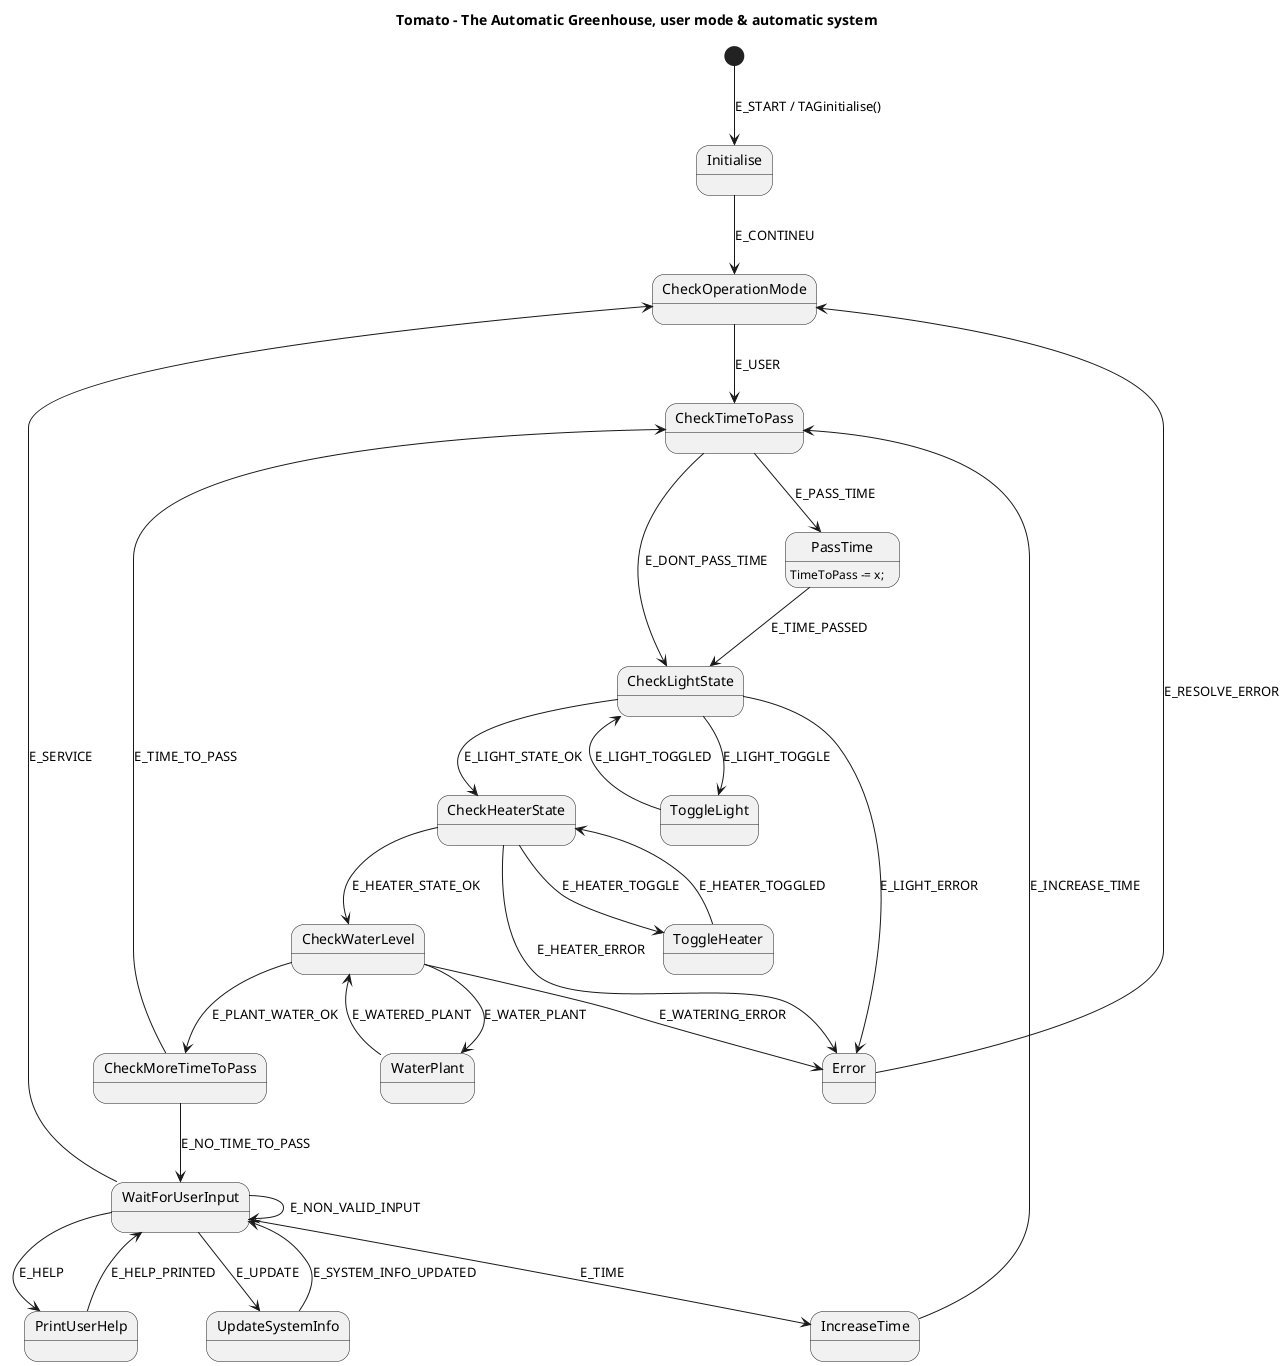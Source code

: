 @startuml

title Tomato - The Automatic Greenhouse, user mode & automatic system

[*] --> Initialise : E_START / TAGinitialise()
Initialise --> CheckOperationMode : E_CONTINEU

CheckOperationMode --> CheckTimeToPass : E_USER

Error --> CheckOperationMode : E_RESOLVE_ERROR

CheckTimeToPass --> PassTime : E_PASS_TIME
CheckTimeToPass --> CheckLightState : E_DONT_PASS_TIME
PassTime --> CheckLightState : E_TIME_PASSED
PassTime : TimeToPass -= x;

CheckLightState --> ToggleLight : E_LIGHT_TOGGLE
ToggleLight --> CheckLightState : E_LIGHT_TOGGLED
CheckLightState --> Error : E_LIGHT_ERROR
CheckLightState --> CheckHeaterState : E_LIGHT_STATE_OK

CheckWaterLevel --> WaterPlant : E_WATER_PLANT
WaterPlant --> CheckWaterLevel : E_WATERED_PLANT
CheckWaterLevel --> Error : E_WATERING_ERROR
CheckWaterLevel --> CheckMoreTimeToPass : E_PLANT_WATER_OK

CheckHeaterState --> ToggleHeater : E_HEATER_TOGGLE
ToggleHeater --> CheckHeaterState : E_HEATER_TOGGLED
CheckHeaterState --> Error : E_HEATER_ERROR
CheckHeaterState --> CheckWaterLevel : E_HEATER_STATE_OK

CheckMoreTimeToPass --> CheckTimeToPass : E_TIME_TO_PASS
CheckMoreTimeToPass --> WaitForUserInput : E_NO_TIME_TO_PASS

WaitForUserInput --> WaitForUserInput : E_NON_VALID_INPUT

WaitForUserInput --> IncreaseTime : E_TIME
IncreaseTime --> CheckTimeToPass : E_INCREASE_TIME

WaitForUserInput --> PrintUserHelp : E_HELP
PrintUserHelp --> WaitForUserInput : E_HELP_PRINTED

WaitForUserInput --> UpdateSystemInfo : E_UPDATE
UpdateSystemInfo --> WaitForUserInput : E_SYSTEM_INFO_UPDATED

WaitForUserInput --> CheckOperationMode : E_SERVICE

@enduml